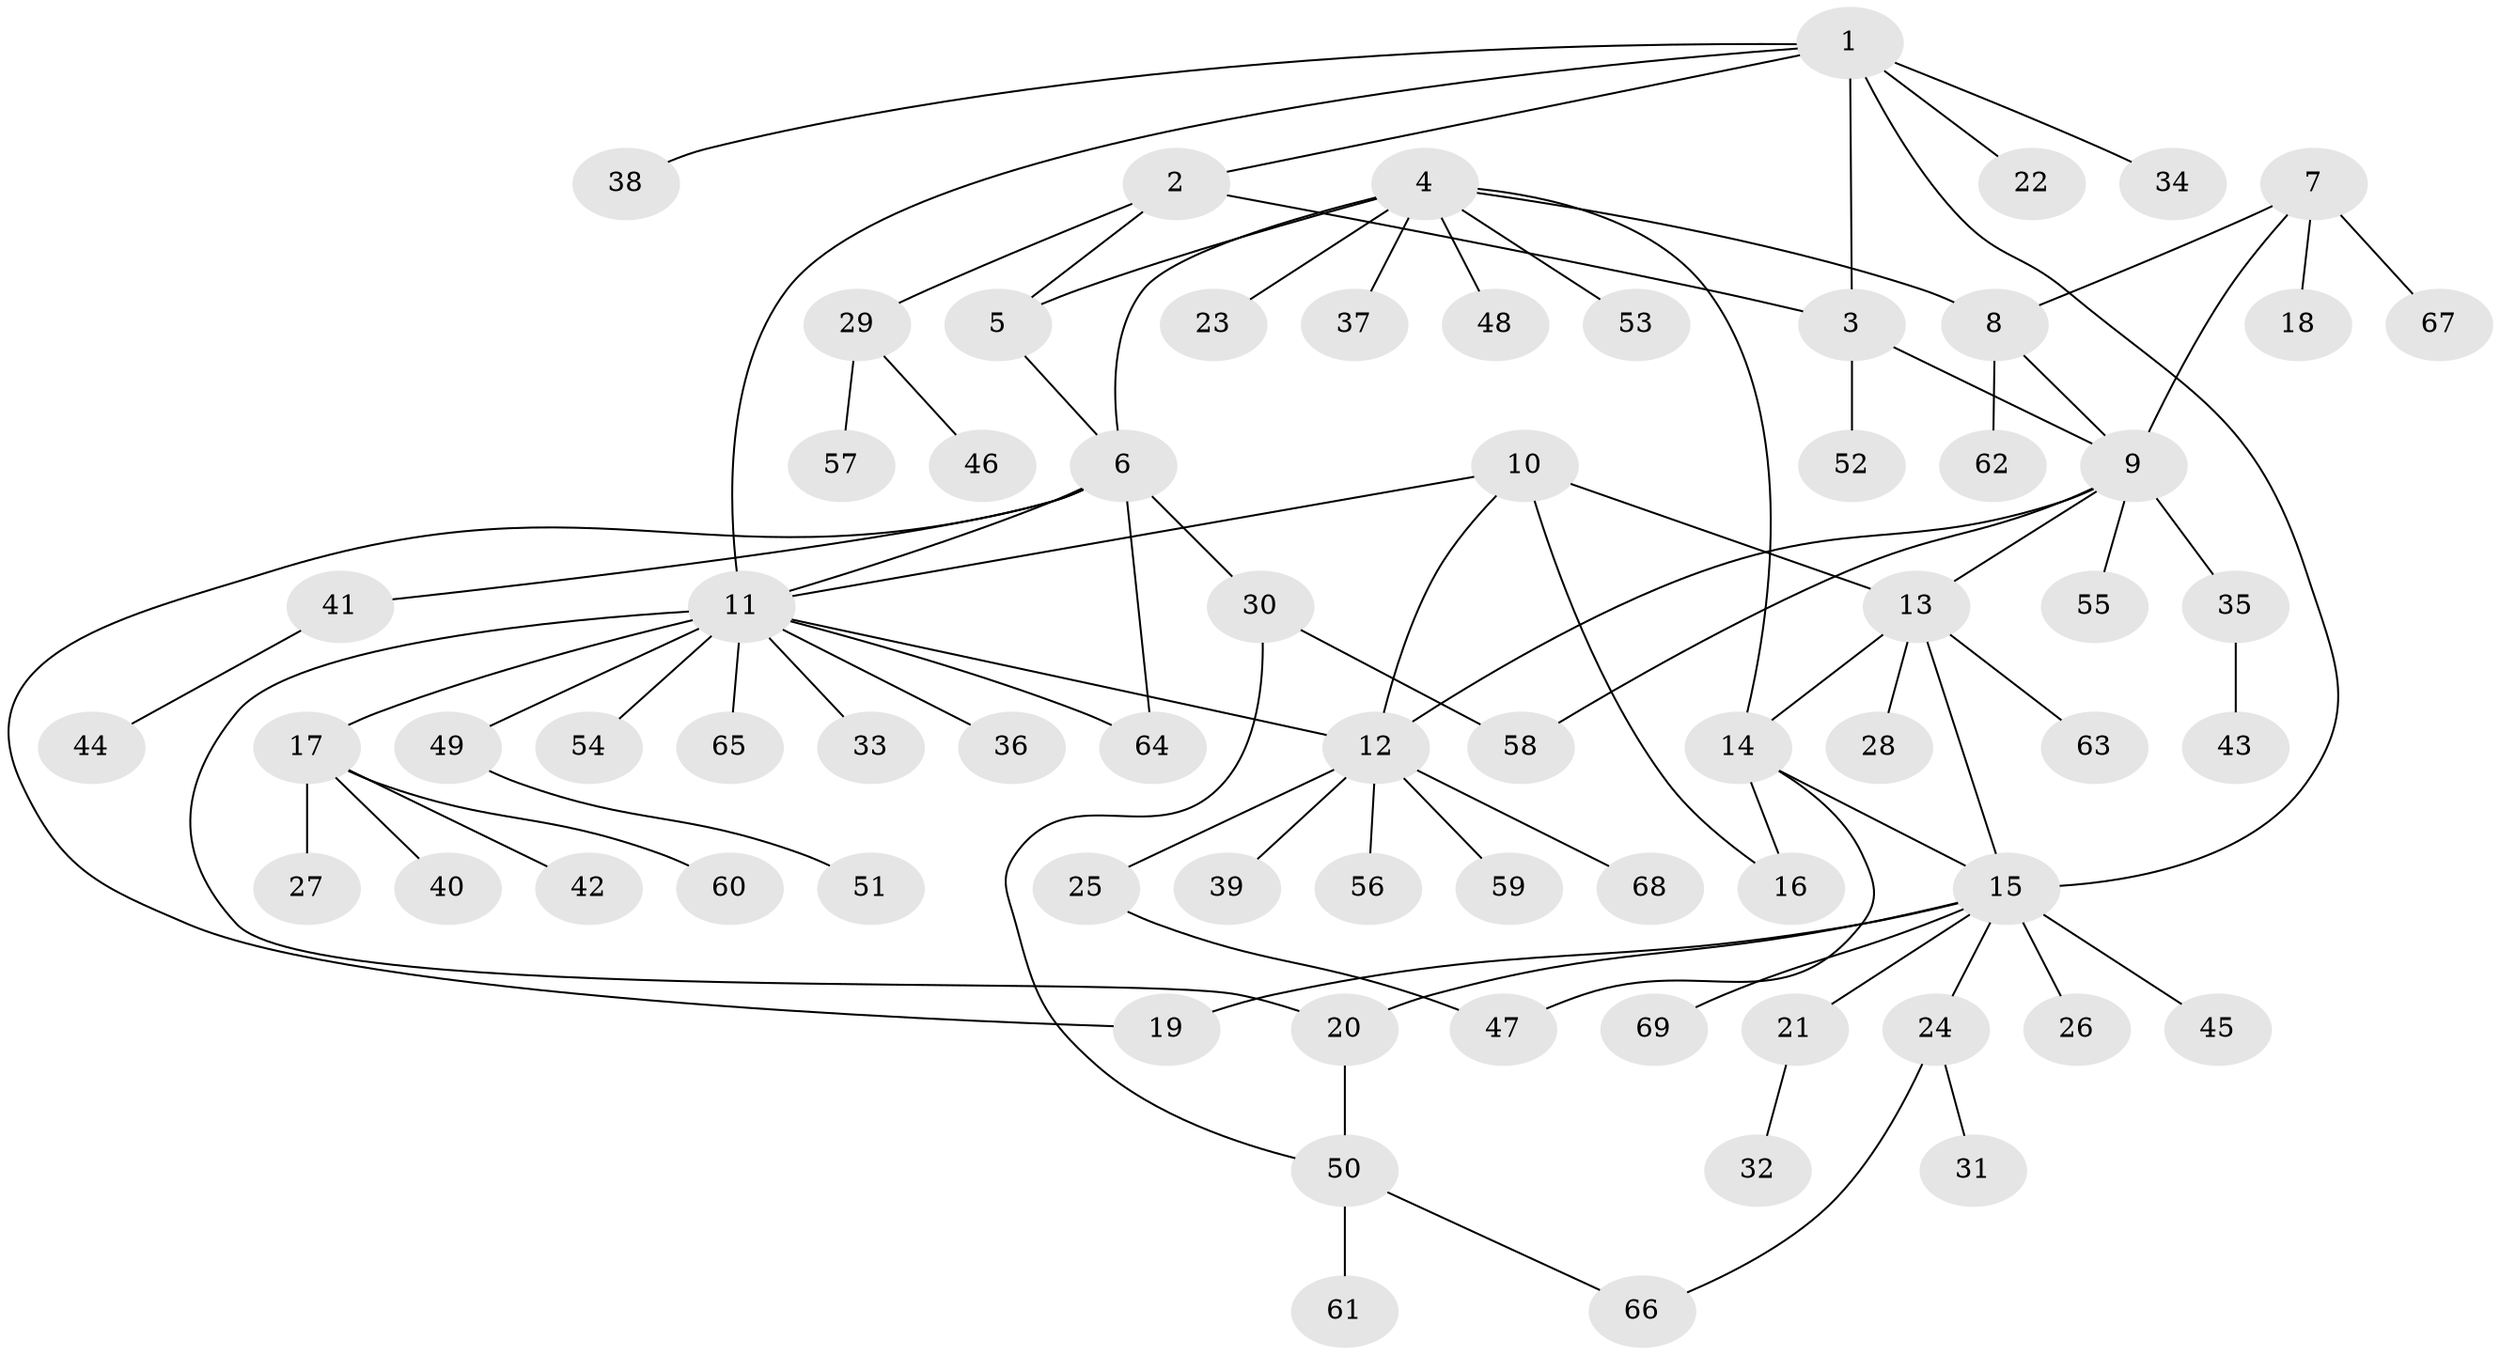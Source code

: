 // Generated by graph-tools (version 1.1) at 2025/16/03/09/25 04:16:07]
// undirected, 69 vertices, 87 edges
graph export_dot {
graph [start="1"]
  node [color=gray90,style=filled];
  1;
  2;
  3;
  4;
  5;
  6;
  7;
  8;
  9;
  10;
  11;
  12;
  13;
  14;
  15;
  16;
  17;
  18;
  19;
  20;
  21;
  22;
  23;
  24;
  25;
  26;
  27;
  28;
  29;
  30;
  31;
  32;
  33;
  34;
  35;
  36;
  37;
  38;
  39;
  40;
  41;
  42;
  43;
  44;
  45;
  46;
  47;
  48;
  49;
  50;
  51;
  52;
  53;
  54;
  55;
  56;
  57;
  58;
  59;
  60;
  61;
  62;
  63;
  64;
  65;
  66;
  67;
  68;
  69;
  1 -- 2;
  1 -- 3;
  1 -- 11;
  1 -- 15;
  1 -- 22;
  1 -- 34;
  1 -- 38;
  2 -- 3;
  2 -- 5;
  2 -- 29;
  3 -- 9;
  3 -- 52;
  4 -- 5;
  4 -- 6;
  4 -- 8;
  4 -- 14;
  4 -- 23;
  4 -- 37;
  4 -- 48;
  4 -- 53;
  5 -- 6;
  6 -- 11;
  6 -- 19;
  6 -- 30;
  6 -- 41;
  6 -- 64;
  7 -- 8;
  7 -- 9;
  7 -- 18;
  7 -- 67;
  8 -- 9;
  8 -- 62;
  9 -- 12;
  9 -- 13;
  9 -- 35;
  9 -- 55;
  9 -- 58;
  10 -- 11;
  10 -- 12;
  10 -- 13;
  10 -- 16;
  11 -- 12;
  11 -- 17;
  11 -- 20;
  11 -- 33;
  11 -- 36;
  11 -- 49;
  11 -- 54;
  11 -- 64;
  11 -- 65;
  12 -- 25;
  12 -- 39;
  12 -- 56;
  12 -- 59;
  12 -- 68;
  13 -- 14;
  13 -- 15;
  13 -- 28;
  13 -- 63;
  14 -- 15;
  14 -- 16;
  14 -- 47;
  15 -- 19;
  15 -- 20;
  15 -- 21;
  15 -- 24;
  15 -- 26;
  15 -- 45;
  15 -- 69;
  17 -- 27;
  17 -- 40;
  17 -- 42;
  17 -- 60;
  20 -- 50;
  21 -- 32;
  24 -- 31;
  24 -- 66;
  25 -- 47;
  29 -- 46;
  29 -- 57;
  30 -- 50;
  30 -- 58;
  35 -- 43;
  41 -- 44;
  49 -- 51;
  50 -- 61;
  50 -- 66;
}
